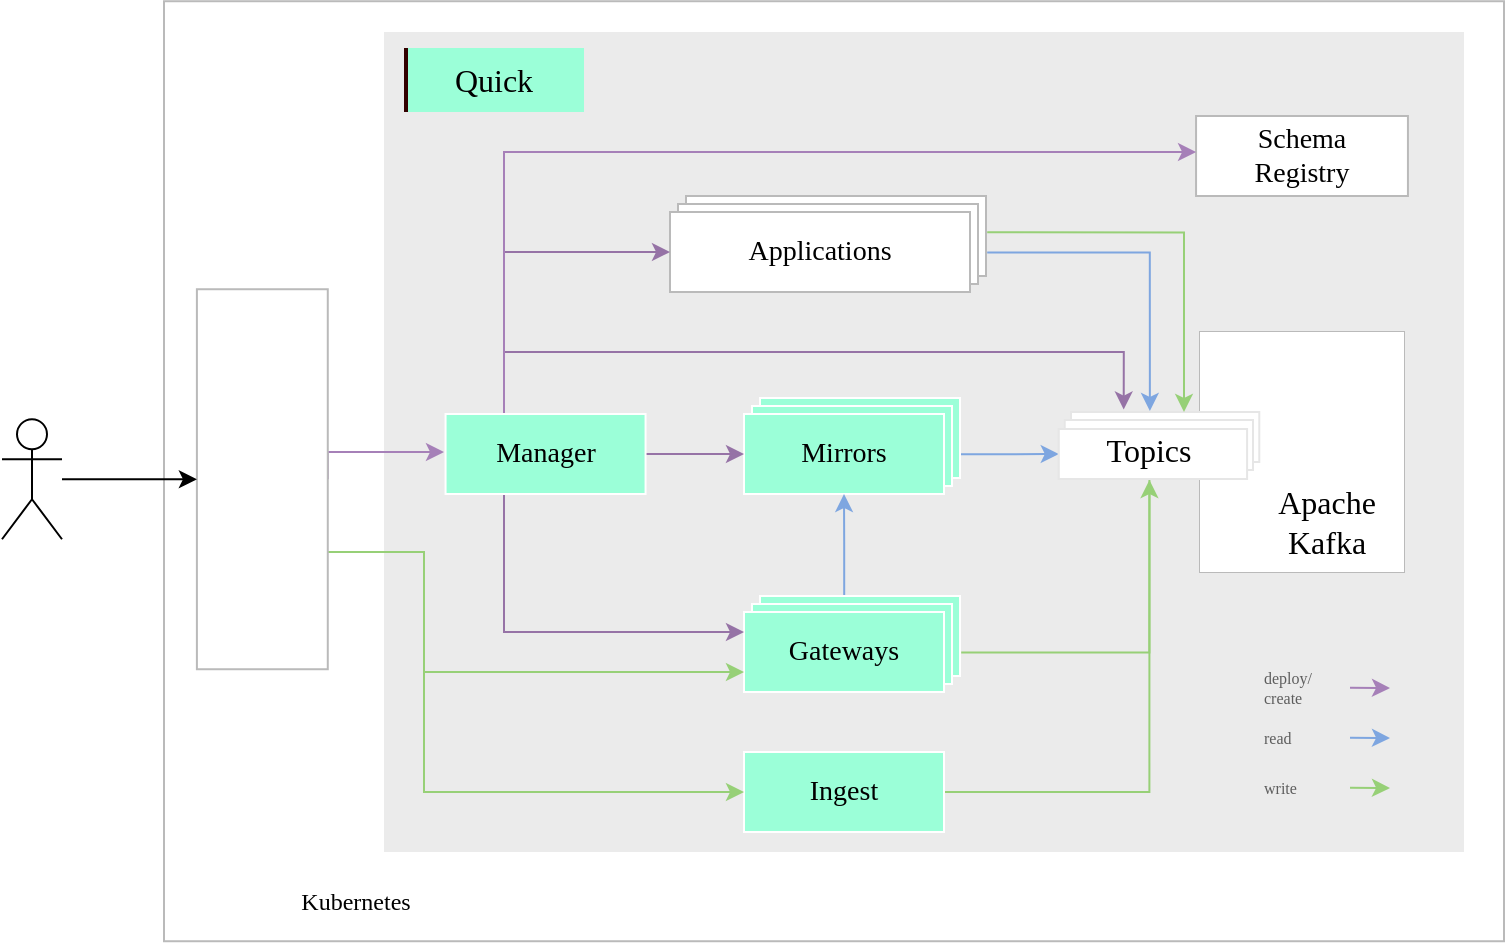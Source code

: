 <mxfile version="17.4.3" type="device"><diagram id="eVZQmTHPWXX48JDZ8Xfu" name="Page-1"><mxGraphModel dx="959" dy="369" grid="1" gridSize="10" guides="1" tooltips="1" connect="1" arrows="1" fold="1" page="1" pageScale="1" pageWidth="850" pageHeight="1100" math="0" shadow="0"><root><mxCell id="0"/><mxCell id="1" parent="0"/><mxCell id="pHqgs-_RAZBuNnAJURMD-4" value="" style="rounded=0;whiteSpace=wrap;html=1;strokeColor=#BABABA;fillColor=none;" parent="1" vertex="1"><mxGeometry x="330" y="44.62" width="670" height="470" as="geometry"/></mxCell><mxCell id="VbvRvy0hgK8hT7tjj74i-2" value="" style="rounded=0;whiteSpace=wrap;html=1;fillColor=#EBEBEB;strokeColor=none;labelBackgroundColor=none;" parent="1" vertex="1"><mxGeometry x="440" y="60" width="540" height="410" as="geometry"/></mxCell><mxCell id="NwE_F4YWxRZakDjA6FN3-3" value="Applications" style="rounded=0;whiteSpace=wrap;html=1;labelBackgroundColor=none;fontFamily=Source Code Pro;fontSource=https%3A%2F%2Ffonts.googleapis.com%2Fcss%3Ffamily%3DSource%2BCode%2BPro;fontSize=14;strokeColor=#BABABA;fillColor=#FFFFFF;" parent="1" vertex="1"><mxGeometry x="591" y="142" width="150" height="40" as="geometry"/></mxCell><mxCell id="NwE_F4YWxRZakDjA6FN3-2" value="Applications" style="rounded=0;whiteSpace=wrap;html=1;labelBackgroundColor=none;fontFamily=Source Code Pro;fontSource=https%3A%2F%2Ffonts.googleapis.com%2Fcss%3Ffamily%3DSource%2BCode%2BPro;fontSize=14;strokeColor=#BABABA;fillColor=#FFFFFF;" parent="1" vertex="1"><mxGeometry x="587" y="146" width="150" height="40" as="geometry"/></mxCell><mxCell id="VbvRvy0hgK8hT7tjj74i-74" value="" style="rounded=0;whiteSpace=wrap;html=1;labelBackgroundColor=none;fontFamily=Source Code Pro;fontSource=https%3A%2F%2Ffonts.googleapis.com%2Fcss%3Ffamily%3DSource%2BCode%2BPro;fontSize=14;strokeColor=#FFFFFF;fillColor=#9BFFD8;strokeWidth=1;" parent="1" vertex="1"><mxGeometry x="628" y="342" width="100" height="40" as="geometry"/></mxCell><mxCell id="VbvRvy0hgK8hT7tjj74i-75" value="" style="rounded=0;whiteSpace=wrap;html=1;labelBackgroundColor=none;fontFamily=Source Code Pro;fontSource=https%3A%2F%2Ffonts.googleapis.com%2Fcss%3Ffamily%3DSource%2BCode%2BPro;fontSize=14;strokeColor=#FFFFFF;fillColor=#9BFFD8;strokeWidth=1;" parent="1" vertex="1"><mxGeometry x="624" y="346" width="100" height="40" as="geometry"/></mxCell><mxCell id="VbvRvy0hgK8hT7tjj74i-73" value="" style="rounded=0;whiteSpace=wrap;html=1;labelBackgroundColor=none;fontFamily=Source Code Pro;fontSource=https%3A%2F%2Ffonts.googleapis.com%2Fcss%3Ffamily%3DSource%2BCode%2BPro;fontSize=14;strokeColor=#FFFFFF;fillColor=#9BFFD8;" parent="1" vertex="1"><mxGeometry x="628" y="243" width="100" height="40" as="geometry"/></mxCell><mxCell id="VbvRvy0hgK8hT7tjj74i-71" value="" style="rounded=0;whiteSpace=wrap;html=1;labelBackgroundColor=none;fontFamily=Source Code Pro;fontSource=https%3A%2F%2Ffonts.googleapis.com%2Fcss%3Ffamily%3DSource%2BCode%2BPro;fontSize=14;strokeColor=#FFFFFF;fillColor=#9BFFD8;" parent="1" vertex="1"><mxGeometry x="624" y="247" width="100" height="40" as="geometry"/></mxCell><mxCell id="VbvRvy0hgK8hT7tjj74i-1" value="" style="shape=image;verticalLabelPosition=bottom;labelBackgroundColor=default;verticalAlign=top;aspect=fixed;imageAspect=0;image=https://upload.wikimedia.org/wikipedia/commons/thumb/3/39/Kubernetes_logo_without_workmark.svg/1024px-Kubernetes_logo_without_workmark.svg.png;" parent="1" vertex="1"><mxGeometry x="346.45" y="480" width="30.89" height="30" as="geometry"/></mxCell><mxCell id="VbvRvy0hgK8hT7tjj74i-3" value="&lt;font style=&quot;font-size: 12px;&quot;&gt;Kubernetes&lt;/font&gt;" style="text;html=1;strokeColor=none;fillColor=none;align=center;verticalAlign=middle;whiteSpace=wrap;rounded=0;fontSize=12;fontFamily=Source Code Pro;fontSource=https%3A%2F%2Ffonts.googleapis.com%2Fcss%3Ffamily%3DSource%2BCode%2BPro;" parent="1" vertex="1"><mxGeometry x="382.01" y="480" width="88.22" height="30" as="geometry"/></mxCell><mxCell id="VbvRvy0hgK8hT7tjj74i-18" value="&lt;div&gt;Schema &lt;br&gt;&lt;/div&gt;&lt;div&gt;Registry&lt;/div&gt;" style="rounded=0;whiteSpace=wrap;html=1;labelBackgroundColor=none;fontFamily=Source Code Pro;fontSource=https%3A%2F%2Ffonts.googleapis.com%2Fcss%3Ffamily%3DSource%2BCode%2BPro;fontSize=14;strokeColor=#BABABA;fillColor=default;" parent="1" vertex="1"><mxGeometry x="846.03" y="102" width="105.94" height="40" as="geometry"/></mxCell><mxCell id="VbvRvy0hgK8hT7tjj74i-50" style="edgeStyle=orthogonalEdgeStyle;rounded=0;orthogonalLoop=1;jettySize=auto;html=1;entryX=0;entryY=0.5;entryDx=0;entryDy=0;fontFamily=Source Code Pro;fontSource=https%3A%2F%2Ffonts.googleapis.com%2Fcss%3Ffamily%3DSource%2BCode%2BPro;fontSize=16;endArrow=classic;endFill=1;strokeColor=#7EA6E0;exitX=1.005;exitY=0.703;exitDx=0;exitDy=0;exitPerimeter=0;" parent="1" source="VbvRvy0hgK8hT7tjj74i-73" target="VbvRvy0hgK8hT7tjj74i-16" edge="1"><mxGeometry relative="1" as="geometry"><mxPoint x="699" y="271" as="sourcePoint"/></mxGeometry></mxCell><mxCell id="VbvRvy0hgK8hT7tjj74i-27" value="Mirrors" style="rounded=0;whiteSpace=wrap;html=1;labelBackgroundColor=none;fontFamily=Source Code Pro;fontSource=https%3A%2F%2Ffonts.googleapis.com%2Fcss%3Ffamily%3DSource%2BCode%2BPro;fontSize=14;strokeColor=#FFFFFF;fillColor=#9BFFD8;" parent="1" vertex="1"><mxGeometry x="620" y="251" width="100" height="40" as="geometry"/></mxCell><mxCell id="VbvRvy0hgK8hT7tjj74i-43" style="edgeStyle=orthogonalEdgeStyle;rounded=0;orthogonalLoop=1;jettySize=auto;html=1;fontFamily=Source Code Pro;fontSource=https%3A%2F%2Ffonts.googleapis.com%2Fcss%3Ffamily%3DSource%2BCode%2BPro;fontSize=16;strokeColor=#7EA6E0;exitX=0.421;exitY=-0.011;exitDx=0;exitDy=0;exitPerimeter=0;" parent="1" source="VbvRvy0hgK8hT7tjj74i-74" target="VbvRvy0hgK8hT7tjj74i-27" edge="1"><mxGeometry relative="1" as="geometry"><mxPoint x="670" y="340" as="sourcePoint"/></mxGeometry></mxCell><mxCell id="VbvRvy0hgK8hT7tjj74i-51" style="edgeStyle=orthogonalEdgeStyle;rounded=0;orthogonalLoop=1;jettySize=auto;html=1;entryX=0.5;entryY=1;entryDx=0;entryDy=0;fontFamily=Source Code Pro;fontSource=https%3A%2F%2Ffonts.googleapis.com%2Fcss%3Ffamily%3DSource%2BCode%2BPro;fontSize=16;endArrow=none;endFill=0;strokeColor=#97D077;exitX=1.006;exitY=0.706;exitDx=0;exitDy=0;exitPerimeter=0;" parent="1" source="VbvRvy0hgK8hT7tjj74i-74" target="VbvRvy0hgK8hT7tjj74i-17" edge="1"><mxGeometry relative="1" as="geometry"><mxPoint x="699" y="370" as="sourcePoint"/></mxGeometry></mxCell><mxCell id="VbvRvy0hgK8hT7tjj74i-28" value="Gateways" style="rounded=0;whiteSpace=wrap;html=1;labelBackgroundColor=none;fontFamily=Source Code Pro;fontSource=https%3A%2F%2Ffonts.googleapis.com%2Fcss%3Ffamily%3DSource%2BCode%2BPro;fontSize=14;strokeColor=#FFFFFF;fillColor=#9BFFD8;strokeWidth=1;" parent="1" vertex="1"><mxGeometry x="620" y="350" width="100" height="40" as="geometry"/></mxCell><mxCell id="VbvRvy0hgK8hT7tjj74i-46" style="edgeStyle=orthogonalEdgeStyle;rounded=0;orthogonalLoop=1;jettySize=auto;html=1;entryX=0.419;entryY=-0.02;entryDx=0;entryDy=0;fontFamily=Source Code Pro;fontSource=https%3A%2F%2Ffonts.googleapis.com%2Fcss%3Ffamily%3DSource%2BCode%2BPro;fontSize=16;strokeColor=#7EA6E0;entryPerimeter=0;exitX=1.004;exitY=0.705;exitDx=0;exitDy=0;exitPerimeter=0;" parent="1" source="NwE_F4YWxRZakDjA6FN3-3" target="VbvRvy0hgK8hT7tjj74i-13" edge="1"><mxGeometry relative="1" as="geometry"><mxPoint x="730" y="170" as="sourcePoint"/></mxGeometry></mxCell><mxCell id="VbvRvy0hgK8hT7tjj74i-29" value="Applications" style="rounded=0;whiteSpace=wrap;html=1;labelBackgroundColor=none;fontFamily=Source Code Pro;fontSource=https%3A%2F%2Ffonts.googleapis.com%2Fcss%3Ffamily%3DSource%2BCode%2BPro;fontSize=14;strokeColor=#BABABA;fillColor=#FFFFFF;" parent="1" vertex="1"><mxGeometry x="583" y="150" width="150" height="40" as="geometry"/></mxCell><mxCell id="VbvRvy0hgK8hT7tjj74i-38" style="edgeStyle=orthogonalEdgeStyle;rounded=0;orthogonalLoop=1;jettySize=auto;html=1;entryX=0;entryY=0.25;entryDx=0;entryDy=0;fontFamily=Source Code Pro;fontSource=https%3A%2F%2Ffonts.googleapis.com%2Fcss%3Ffamily%3DSource%2BCode%2BPro;fontSize=16;fillColor=#e1d5e7;strokeColor=#9673a6;" parent="1" source="VbvRvy0hgK8hT7tjj74i-30" target="VbvRvy0hgK8hT7tjj74i-28" edge="1"><mxGeometry relative="1" as="geometry"><Array as="points"><mxPoint x="500" y="360"/></Array></mxGeometry></mxCell><mxCell id="VbvRvy0hgK8hT7tjj74i-39" style="edgeStyle=orthogonalEdgeStyle;rounded=0;orthogonalLoop=1;jettySize=auto;html=1;fontFamily=Source Code Pro;fontSource=https%3A%2F%2Ffonts.googleapis.com%2Fcss%3Ffamily%3DSource%2BCode%2BPro;fontSize=16;fillColor=#e1d5e7;strokeColor=#9673a6;entryX=0.28;entryY=-0.049;entryDx=0;entryDy=0;entryPerimeter=0;" parent="1" source="VbvRvy0hgK8hT7tjj74i-30" target="VbvRvy0hgK8hT7tjj74i-13" edge="1"><mxGeometry relative="1" as="geometry"><Array as="points"><mxPoint x="500" y="220"/><mxPoint x="810" y="220"/></Array></mxGeometry></mxCell><mxCell id="VbvRvy0hgK8hT7tjj74i-40" style="edgeStyle=orthogonalEdgeStyle;rounded=0;orthogonalLoop=1;jettySize=auto;html=1;entryX=0;entryY=0.5;entryDx=0;entryDy=0;fontFamily=Source Code Pro;fontSource=https%3A%2F%2Ffonts.googleapis.com%2Fcss%3Ffamily%3DSource%2BCode%2BPro;fontSize=16;fillColor=#e1d5e7;strokeColor=#9673a6;" parent="1" source="VbvRvy0hgK8hT7tjj74i-30" target="VbvRvy0hgK8hT7tjj74i-29" edge="1"><mxGeometry relative="1" as="geometry"><Array as="points"><mxPoint x="500" y="170"/></Array></mxGeometry></mxCell><mxCell id="VbvRvy0hgK8hT7tjj74i-41" style="edgeStyle=orthogonalEdgeStyle;rounded=0;orthogonalLoop=1;jettySize=auto;html=1;entryX=0;entryY=0.5;entryDx=0;entryDy=0;fontFamily=Source Code Pro;fontSource=https%3A%2F%2Ffonts.googleapis.com%2Fcss%3Ffamily%3DSource%2BCode%2BPro;fontSize=16;fillColor=#e1d5e7;strokeColor=#9673a6;" parent="1" source="VbvRvy0hgK8hT7tjj74i-30" target="VbvRvy0hgK8hT7tjj74i-27" edge="1"><mxGeometry relative="1" as="geometry"><Array as="points"><mxPoint x="550" y="271"/></Array></mxGeometry></mxCell><mxCell id="VbvRvy0hgK8hT7tjj74i-70" style="edgeStyle=orthogonalEdgeStyle;rounded=0;orthogonalLoop=1;jettySize=auto;html=1;fontFamily=Source Code Pro;fontSource=https%3A%2F%2Ffonts.googleapis.com%2Fcss%3Ffamily%3DSource%2BCode%2BPro;fontSize=8;fontColor=#BABABA;startArrow=none;startFill=0;endArrow=classic;endFill=1;strokeColor=#A680B8;" parent="1" source="VbvRvy0hgK8hT7tjj74i-30" target="VbvRvy0hgK8hT7tjj74i-18" edge="1"><mxGeometry relative="1" as="geometry"><Array as="points"><mxPoint x="500" y="120"/></Array><mxPoint x="846" y="122" as="targetPoint"/></mxGeometry></mxCell><mxCell id="VbvRvy0hgK8hT7tjj74i-30" value="Manager" style="rounded=0;whiteSpace=wrap;html=1;labelBackgroundColor=none;fontFamily=Source Code Pro;fontSource=https%3A%2F%2Ffonts.googleapis.com%2Fcss%3Ffamily%3DSource%2BCode%2BPro;fontSize=14;strokeColor=#FFFFFF;fillColor=#9BFFD8;" parent="1" vertex="1"><mxGeometry x="470.78" y="251" width="100" height="40" as="geometry"/></mxCell><mxCell id="VbvRvy0hgK8hT7tjj74i-44" style="edgeStyle=orthogonalEdgeStyle;rounded=0;orthogonalLoop=1;jettySize=auto;html=1;entryX=0.5;entryY=1;entryDx=0;entryDy=0;fontFamily=Source Code Pro;fontSource=https%3A%2F%2Ffonts.googleapis.com%2Fcss%3Ffamily%3DSource%2BCode%2BPro;fontSize=16;strokeColor=#97D077;" parent="1" source="VbvRvy0hgK8hT7tjj74i-31" target="VbvRvy0hgK8hT7tjj74i-17" edge="1"><mxGeometry relative="1" as="geometry"/></mxCell><mxCell id="VbvRvy0hgK8hT7tjj74i-31" value="Ingest" style="rounded=0;whiteSpace=wrap;html=1;labelBackgroundColor=none;fontFamily=Source Code Pro;fontSource=https%3A%2F%2Ffonts.googleapis.com%2Fcss%3Ffamily%3DSource%2BCode%2BPro;fontSize=14;strokeColor=#FFFFFF;fillColor=#9BFFD8;" parent="1" vertex="1"><mxGeometry x="620" y="420" width="100" height="40" as="geometry"/></mxCell><mxCell id="VbvRvy0hgK8hT7tjj74i-34" value="" style="group;strokeColor=#BABABA;" parent="1" vertex="1" connectable="0"><mxGeometry x="848" y="210" width="102" height="120" as="geometry"/></mxCell><mxCell id="VbvRvy0hgK8hT7tjj74i-8" value="" style="rounded=0;whiteSpace=wrap;html=1;labelBackgroundColor=#9BFFD8;fontFamily=Source Code Pro;fontSource=https%3A%2F%2Ffonts.googleapis.com%2Fcss%3Ffamily%3DSource%2BCode%2BPro;fontSize=14;strokeColor=none;fillColor=default;" parent="VbvRvy0hgK8hT7tjj74i-34" vertex="1"><mxGeometry width="102" height="120" as="geometry"/></mxCell><mxCell id="VbvRvy0hgK8hT7tjj74i-9" value="&lt;div&gt;Apache&lt;/div&gt;&lt;div&gt;Kafka&lt;/div&gt;" style="text;html=1;strokeColor=none;fillColor=none;align=center;verticalAlign=middle;whiteSpace=wrap;rounded=0;labelBackgroundColor=none;fontFamily=Source Code Pro;fontSource=https%3A%2F%2Ffonts.googleapis.com%2Fcss%3Ffamily%3DSource%2BCode%2BPro;fontSize=16;" parent="VbvRvy0hgK8hT7tjj74i-34" vertex="1"><mxGeometry x="40.462" y="80" width="47.077" height="30" as="geometry"/></mxCell><mxCell id="VbvRvy0hgK8hT7tjj74i-10" value="" style="shape=image;verticalLabelPosition=bottom;labelBackgroundColor=default;verticalAlign=top;aspect=fixed;imageAspect=0;image=https://upload.wikimedia.org/wikipedia/commons/thumb/0/05/Apache_kafka.svg/800px-Apache_kafka.svg.png;textOpacity=30;" parent="VbvRvy0hgK8hT7tjj74i-34" vertex="1"><mxGeometry x="47.708" y="17.63" width="30.592" height="49.721" as="geometry"/></mxCell><mxCell id="VbvRvy0hgK8hT7tjj74i-33" value="" style="group" parent="VbvRvy0hgK8hT7tjj74i-34" vertex="1" connectable="0"><mxGeometry x="-70.615" y="40" width="100.258" height="34" as="geometry"/></mxCell><mxCell id="VbvRvy0hgK8hT7tjj74i-13" value="" style="rounded=0;whiteSpace=wrap;html=1;labelBackgroundColor=none;fontFamily=Source Code Pro;fontSource=https%3A%2F%2Ffonts.googleapis.com%2Fcss%3Ffamily%3DSource%2BCode%2BPro;fontSize=16;strokeColor=#E6E6E6;fillColor=default;" parent="VbvRvy0hgK8hT7tjj74i-33" vertex="1"><mxGeometry x="6.104" width="94.154" height="25" as="geometry"/></mxCell><mxCell id="VbvRvy0hgK8hT7tjj74i-15" value="" style="rounded=0;whiteSpace=wrap;html=1;labelBackgroundColor=none;fontFamily=Source Code Pro;fontSource=https%3A%2F%2Ffonts.googleapis.com%2Fcss%3Ffamily%3DSource%2BCode%2BPro;fontSize=16;strokeColor=#E6E6E6;fillColor=default;" parent="VbvRvy0hgK8hT7tjj74i-33" vertex="1"><mxGeometry x="2.966" y="4" width="94.154" height="25" as="geometry"/></mxCell><mxCell id="VbvRvy0hgK8hT7tjj74i-16" value="" style="rounded=0;whiteSpace=wrap;html=1;labelBackgroundColor=none;fontFamily=Source Code Pro;fontSource=https%3A%2F%2Ffonts.googleapis.com%2Fcss%3Ffamily%3DSource%2BCode%2BPro;fontSize=16;strokeColor=#E6E6E6;fillColor=default;" parent="VbvRvy0hgK8hT7tjj74i-33" vertex="1"><mxGeometry y="8.5" width="94.154" height="25" as="geometry"/></mxCell><mxCell id="VbvRvy0hgK8hT7tjj74i-17" value="Topics" style="text;html=1;strokeColor=none;fillColor=none;align=center;verticalAlign=middle;whiteSpace=wrap;rounded=0;labelBackgroundColor=none;fontFamily=Source Code Pro;fontSource=https%3A%2F%2Ffonts.googleapis.com%2Fcss%3Ffamily%3DSource%2BCode%2BPro;fontSize=16;" parent="VbvRvy0hgK8hT7tjj74i-33" vertex="1"><mxGeometry x="21.797" y="4" width="47.077" height="30" as="geometry"/></mxCell><mxCell id="VbvRvy0hgK8hT7tjj74i-52" value="" style="group" parent="1" vertex="1" connectable="0"><mxGeometry x="450" y="68" width="90" height="32" as="geometry"/></mxCell><mxCell id="VbvRvy0hgK8hT7tjj74i-5" value="&lt;font style=&quot;font-size: 16px&quot;&gt;&lt;span style=&quot;background-color: rgb(155 , 255 , 216) ; font-size: 16px&quot;&gt;Quick&lt;/span&gt;&lt;/font&gt;" style="text;html=1;strokeColor=none;fillColor=#9BFFD8;align=center;verticalAlign=middle;whiteSpace=wrap;rounded=0;fontFamily=Source Code Pro;fontSource=https%3A%2F%2Ffonts.googleapis.com%2Fcss%3Ffamily%3DSource%2BCode%2BPro;fontSize=14;" parent="VbvRvy0hgK8hT7tjj74i-52" vertex="1"><mxGeometry width="90" height="32" as="geometry"/></mxCell><mxCell id="VbvRvy0hgK8hT7tjj74i-7" value="" style="rounded=0;whiteSpace=wrap;html=1;labelBackgroundColor=#9BFFD8;fontFamily=Source Code Pro;fontSource=https%3A%2F%2Ffonts.googleapis.com%2Fcss%3Ffamily%3DSource%2BCode%2BPro;fontSize=14;strokeColor=none;fillColor=#330000;" parent="VbvRvy0hgK8hT7tjj74i-52" vertex="1"><mxGeometry width="2" height="32" as="geometry"/></mxCell><mxCell id="VbvRvy0hgK8hT7tjj74i-58" style="edgeStyle=orthogonalEdgeStyle;rounded=0;orthogonalLoop=1;jettySize=auto;html=1;fontFamily=Source Code Pro;fontSource=https%3A%2F%2Ffonts.googleapis.com%2Fcss%3Ffamily%3DSource%2BCode%2BPro;fontSize=10;endArrow=classic;endFill=1;strokeColor=#97D077;exitX=1.004;exitY=0.454;exitDx=0;exitDy=0;exitPerimeter=0;" parent="1" source="NwE_F4YWxRZakDjA6FN3-3" edge="1"><mxGeometry relative="1" as="geometry"><mxPoint x="730" y="160" as="sourcePoint"/><mxPoint x="840" y="250" as="targetPoint"/><Array as="points"><mxPoint x="840" y="160"/></Array></mxGeometry></mxCell><mxCell id="VbvRvy0hgK8hT7tjj74i-60" value="&lt;div&gt;&lt;font style=&quot;font-size: 8px&quot;&gt;deploy&lt;/font&gt;/&lt;/div&gt;&lt;div&gt;create&lt;br&gt;&lt;/div&gt;" style="text;html=1;strokeColor=none;fillColor=none;align=left;verticalAlign=middle;whiteSpace=wrap;rounded=0;labelBackgroundColor=none;fontFamily=Source Code Pro;fontSource=https%3A%2F%2Ffonts.googleapis.com%2Fcss%3Ffamily%3DSource%2BCode%2BPro;fontSize=8;textOpacity=60;" parent="1" vertex="1"><mxGeometry x="878" y="373" width="60" height="30" as="geometry"/></mxCell><mxCell id="VbvRvy0hgK8hT7tjj74i-62" value="read" style="text;html=1;strokeColor=none;fillColor=none;align=left;verticalAlign=middle;whiteSpace=wrap;rounded=0;labelBackgroundColor=none;fontFamily=Source Code Pro;fontSource=https%3A%2F%2Ffonts.googleapis.com%2Fcss%3Ffamily%3DSource%2BCode%2BPro;fontSize=8;textOpacity=60;" parent="1" vertex="1"><mxGeometry x="878" y="398" width="60" height="30" as="geometry"/></mxCell><mxCell id="VbvRvy0hgK8hT7tjj74i-63" value="" style="endArrow=classic;html=1;rounded=0;fontFamily=Source Code Pro;fontSource=https%3A%2F%2Ffonts.googleapis.com%2Fcss%3Ffamily%3DSource%2BCode%2BPro;fontSize=10;strokeColor=#A680B8;" parent="1" edge="1"><mxGeometry width="50" height="50" relative="1" as="geometry"><mxPoint x="923" y="387.83" as="sourcePoint"/><mxPoint x="943" y="388" as="targetPoint"/></mxGeometry></mxCell><mxCell id="VbvRvy0hgK8hT7tjj74i-64" value="" style="endArrow=classic;html=1;rounded=0;fontFamily=Source Code Pro;fontSource=https%3A%2F%2Ffonts.googleapis.com%2Fcss%3Ffamily%3DSource%2BCode%2BPro;fontSize=10;strokeColor=#7EA6E0;" parent="1" edge="1"><mxGeometry width="50" height="50" relative="1" as="geometry"><mxPoint x="923" y="412.83" as="sourcePoint"/><mxPoint x="943" y="413" as="targetPoint"/></mxGeometry></mxCell><mxCell id="VbvRvy0hgK8hT7tjj74i-65" value="write" style="text;html=1;strokeColor=none;fillColor=none;align=left;verticalAlign=middle;whiteSpace=wrap;rounded=0;labelBackgroundColor=none;fontFamily=Source Code Pro;fontSource=https%3A%2F%2Ffonts.googleapis.com%2Fcss%3Ffamily%3DSource%2BCode%2BPro;fontSize=8;textOpacity=60;" parent="1" vertex="1"><mxGeometry x="878" y="423" width="60" height="30" as="geometry"/></mxCell><mxCell id="VbvRvy0hgK8hT7tjj74i-66" value="" style="endArrow=classic;html=1;rounded=0;fontFamily=Source Code Pro;fontSource=https%3A%2F%2Ffonts.googleapis.com%2Fcss%3Ffamily%3DSource%2BCode%2BPro;fontSize=10;strokeColor=#97D077;" parent="1" edge="1"><mxGeometry width="50" height="50" relative="1" as="geometry"><mxPoint x="923" y="437.83" as="sourcePoint"/><mxPoint x="943" y="438" as="targetPoint"/></mxGeometry></mxCell><mxCell id="bDdLZ-Txe6ZajJiNfBLT-9" style="edgeStyle=orthogonalEdgeStyle;rounded=0;orthogonalLoop=1;jettySize=auto;html=1;exitX=1;exitY=0.5;exitDx=0;exitDy=0;strokeColor=#A680B8;" parent="1" source="bDdLZ-Txe6ZajJiNfBLT-2" edge="1"><mxGeometry relative="1" as="geometry"><Array as="points"><mxPoint x="412" y="270"/><mxPoint x="412" y="271"/></Array><mxPoint x="470" y="270" as="targetPoint"/></mxGeometry></mxCell><mxCell id="bDdLZ-Txe6ZajJiNfBLT-10" style="edgeStyle=orthogonalEdgeStyle;rounded=0;orthogonalLoop=1;jettySize=auto;html=1;entryX=0;entryY=0.75;entryDx=0;entryDy=0;fontColor=#97D077;strokeColor=#97D077;" parent="1" source="bDdLZ-Txe6ZajJiNfBLT-2" target="VbvRvy0hgK8hT7tjj74i-28" edge="1"><mxGeometry relative="1" as="geometry"><Array as="points"><mxPoint x="460" y="320"/><mxPoint x="460" y="380"/></Array></mxGeometry></mxCell><mxCell id="bDdLZ-Txe6ZajJiNfBLT-11" style="edgeStyle=orthogonalEdgeStyle;rounded=0;orthogonalLoop=1;jettySize=auto;html=1;entryX=0;entryY=0.5;entryDx=0;entryDy=0;fontColor=#97D077;strokeColor=#97D077;" parent="1" source="bDdLZ-Txe6ZajJiNfBLT-2" target="VbvRvy0hgK8hT7tjj74i-31" edge="1"><mxGeometry relative="1" as="geometry"><Array as="points"><mxPoint x="460" y="320"/><mxPoint x="460" y="440"/></Array></mxGeometry></mxCell><mxCell id="bDdLZ-Txe6ZajJiNfBLT-2" value="" style="rounded=0;whiteSpace=wrap;html=1;strokeColor=#BABABA;" parent="1" vertex="1"><mxGeometry x="346.45" y="188.62" width="65.44" height="190" as="geometry"/></mxCell><mxCell id="bDdLZ-Txe6ZajJiNfBLT-1" value="" style="shape=image;verticalLabelPosition=bottom;labelBackgroundColor=default;verticalAlign=top;aspect=fixed;imageAspect=0;image=https://upload.wikimedia.org/wikipedia/commons/thumb/1/1b/Traefik.logo.png/556px-Traefik.logo.png;" parent="1" vertex="1"><mxGeometry x="355.52" y="247" width="47.3" height="65.24" as="geometry"/></mxCell><mxCell id="bDdLZ-Txe6ZajJiNfBLT-8" style="edgeStyle=orthogonalEdgeStyle;rounded=0;orthogonalLoop=1;jettySize=auto;html=1;entryX=0;entryY=0.5;entryDx=0;entryDy=0;strokeColor=#000000;" parent="1" source="bDdLZ-Txe6ZajJiNfBLT-3" target="bDdLZ-Txe6ZajJiNfBLT-2" edge="1"><mxGeometry relative="1" as="geometry"/></mxCell><mxCell id="bDdLZ-Txe6ZajJiNfBLT-3" value="" style="shape=umlActor;verticalLabelPosition=bottom;verticalAlign=top;html=1;outlineConnect=0;" parent="1" vertex="1"><mxGeometry x="249" y="253.62" width="30" height="60" as="geometry"/></mxCell></root></mxGraphModel></diagram></mxfile>